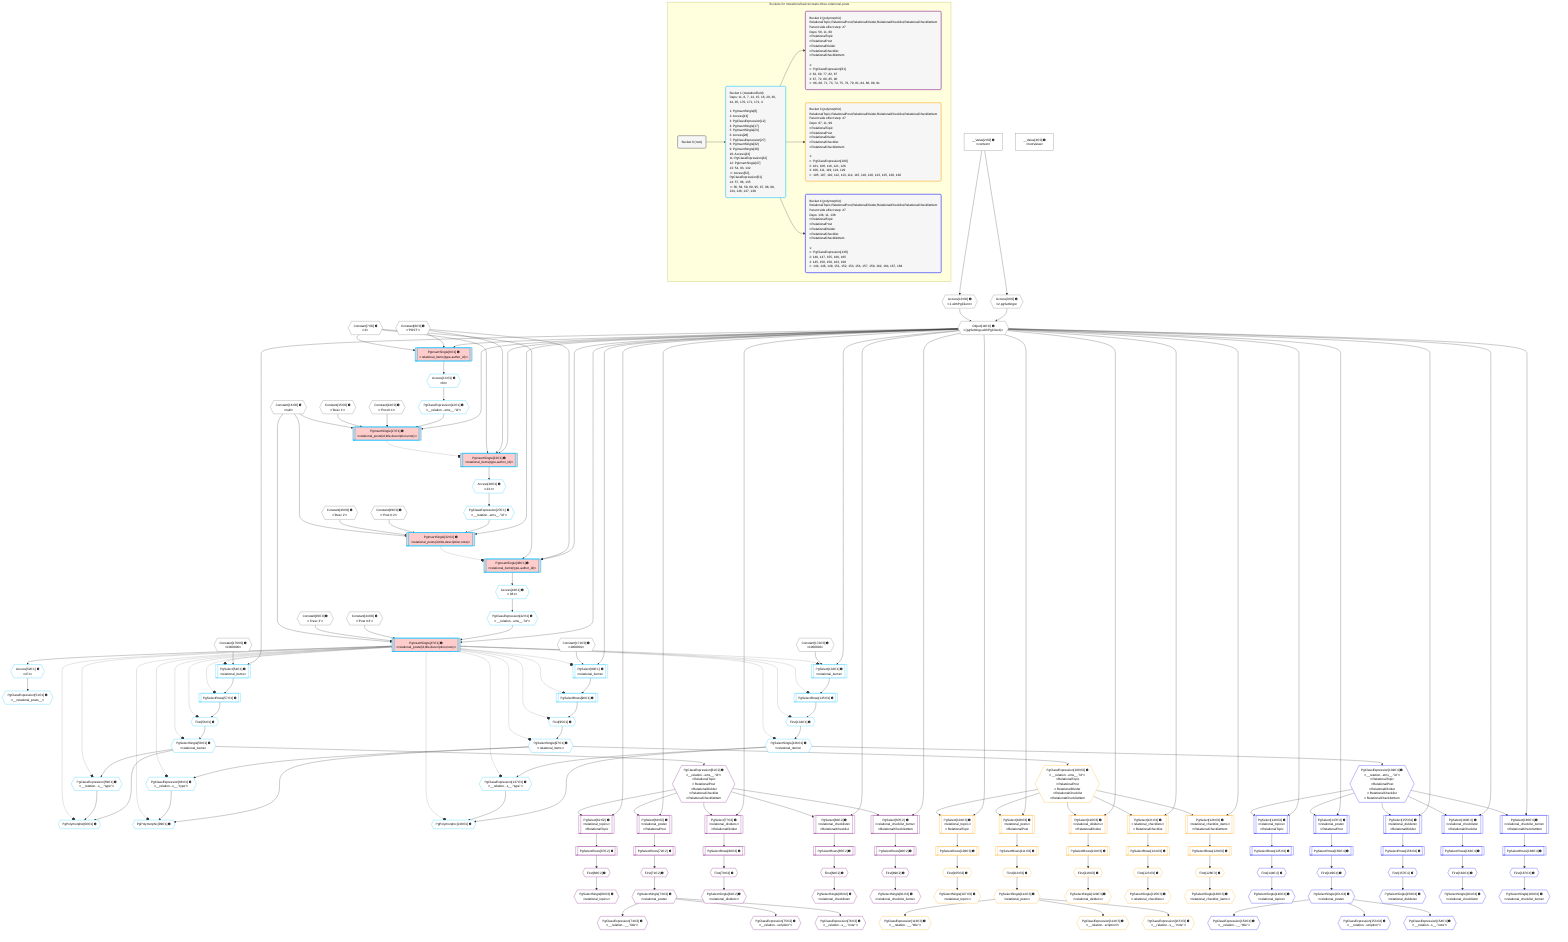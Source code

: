 %%{init: {'themeVariables': { 'fontSize': '12px'}}}%%
graph TD
    classDef path fill:#eee,stroke:#000,color:#000
    classDef plan fill:#fff,stroke-width:1px,color:#000
    classDef itemplan fill:#fff,stroke-width:2px,color:#000
    classDef unbatchedplan fill:#dff,stroke-width:1px,color:#000
    classDef sideeffectplan fill:#fcc,stroke-width:2px,color:#000
    classDef bucket fill:#f6f6f6,color:#000,stroke-width:2px,text-align:left


    %% plan dependencies
    Object11{{"Object[11∈0] ➊<br />ᐸ{pgSettings,withPgClient}ᐳ"}}:::plan
    Access9{{"Access[9∈0] ➊<br />ᐸ2.pgSettingsᐳ"}}:::plan
    Access10{{"Access[10∈0] ➊<br />ᐸ2.withPgClientᐳ"}}:::plan
    Access9 & Access10 --> Object11
    __Value2["__Value[2∈0] ➊<br />ᐸcontextᐳ"]:::plan
    __Value2 --> Access9
    __Value2 --> Access10
    __Value4["__Value[4∈0] ➊<br />ᐸrootValueᐳ"]:::plan
    Constant6{{"Constant[6∈0] ➊<br />ᐸ'POST'ᐳ"}}:::plan
    Constant7{{"Constant[7∈0] ➊<br />ᐸ2ᐳ"}}:::plan
    Constant14{{"Constant[14∈0] ➊<br />ᐸ'Post ꖛ1'ᐳ"}}:::plan
    Constant15{{"Constant[15∈0] ➊<br />ᐸ'Desc 1'ᐳ"}}:::plan
    Constant16{{"Constant[16∈0] ➊<br />ᐸnullᐳ"}}:::plan
    Constant29{{"Constant[29∈0] ➊<br />ᐸ'Post ꖛ2'ᐳ"}}:::plan
    Constant30{{"Constant[30∈0] ➊<br />ᐸ'Desc 2'ᐳ"}}:::plan
    Constant44{{"Constant[44∈0] ➊<br />ᐸ'Post ꖛ3'ᐳ"}}:::plan
    Constant45{{"Constant[45∈0] ➊<br />ᐸ'Desc 3'ᐳ"}}:::plan
    Constant170{{"Constant[170∈0] ➊<br />ᐸ1000000ᐳ"}}:::plan
    Constant171{{"Constant[171∈0] ➊<br />ᐸ1000001ᐳ"}}:::plan
    Constant172{{"Constant[172∈0] ➊<br />ᐸ1000002ᐳ"}}:::plan
    PgInsertSingle17[["PgInsertSingle[17∈1] ➊<br />ᐸrelational_posts(id,title,description,note)ᐳ"]]:::sideeffectplan
    PgClassExpression12{{"PgClassExpression[12∈1] ➊<br />ᐸ__relation...ems__.”id”ᐳ"}}:::plan
    Object11 & PgClassExpression12 & Constant14 & Constant15 & Constant16 --> PgInsertSingle17
    PgInsertSingle32[["PgInsertSingle[32∈1] ➊<br />ᐸrelational_posts(id,title,description,note)ᐳ"]]:::sideeffectplan
    PgClassExpression27{{"PgClassExpression[27∈1] ➊<br />ᐸ__relation...ems__.”id”ᐳ"}}:::plan
    Object11 & PgClassExpression27 & Constant29 & Constant30 & Constant16 --> PgInsertSingle32
    PgInsertSingle47[["PgInsertSingle[47∈1] ➊<br />ᐸrelational_posts(id,title,description,note)ᐳ"]]:::sideeffectplan
    PgClassExpression42{{"PgClassExpression[42∈1] ➊<br />ᐸ__relation...ems__.”id”ᐳ"}}:::plan
    Object11 & PgClassExpression42 & Constant44 & Constant45 & Constant16 --> PgInsertSingle47
    PgInsertSingle8[["PgInsertSingle[8∈1] ➊<br />ᐸrelational_items(type,author_id)ᐳ"]]:::sideeffectplan
    Object11 & Constant6 & Constant7 --> PgInsertSingle8
    PgInsertSingle23[["PgInsertSingle[23∈1] ➊<br />ᐸrelational_items(type,author_id)ᐳ"]]:::sideeffectplan
    Object11 & Constant6 & Constant7 --> PgInsertSingle23
    PgInsertSingle38[["PgInsertSingle[38∈1] ➊<br />ᐸrelational_items(type,author_id)ᐳ"]]:::sideeffectplan
    Object11 & Constant6 & Constant7 --> PgInsertSingle38
    PgSelect54[["PgSelect[54∈1] ➊<br />ᐸrelational_itemsᐳ"]]:::plan
    Object11 & Constant170 --> PgSelect54
    PgPolymorphic60{{"PgPolymorphic[60∈1] ➊"}}:::plan
    PgSelectSingle58{{"PgSelectSingle[58∈1] ➊<br />ᐸrelational_itemsᐳ"}}:::plan
    PgClassExpression59{{"PgClassExpression[59∈1] ➊<br />ᐸ__relation...s__.”type”ᐳ"}}:::plan
    PgSelectSingle58 & PgClassExpression59 --> PgPolymorphic60
    PgSelect93[["PgSelect[93∈1] ➊<br />ᐸrelational_itemsᐳ"]]:::plan
    Object11 & Constant171 --> PgSelect93
    PgPolymorphic99{{"PgPolymorphic[99∈1] ➊"}}:::plan
    PgSelectSingle97{{"PgSelectSingle[97∈1] ➊<br />ᐸrelational_itemsᐳ"}}:::plan
    PgClassExpression98{{"PgClassExpression[98∈1] ➊<br />ᐸ__relation...s__.”type”ᐳ"}}:::plan
    PgSelectSingle97 & PgClassExpression98 --> PgPolymorphic99
    PgSelect132[["PgSelect[132∈1] ➊<br />ᐸrelational_itemsᐳ"]]:::plan
    Object11 & Constant172 --> PgSelect132
    PgPolymorphic138{{"PgPolymorphic[138∈1] ➊"}}:::plan
    PgSelectSingle136{{"PgSelectSingle[136∈1] ➊<br />ᐸrelational_itemsᐳ"}}:::plan
    PgClassExpression137{{"PgClassExpression[137∈1] ➊<br />ᐸ__relation...s__.”type”ᐳ"}}:::plan
    PgSelectSingle136 & PgClassExpression137 --> PgPolymorphic138
    Access13{{"Access[13∈1] ➊<br />ᐸ8.tᐳ"}}:::plan
    Access13 --> PgClassExpression12
    PgInsertSingle8 --> Access13
    Access28{{"Access[28∈1] ➊<br />ᐸ23.tᐳ"}}:::plan
    Access28 --> PgClassExpression27
    PgInsertSingle23 --> Access28
    Access43{{"Access[43∈1] ➊<br />ᐸ38.tᐳ"}}:::plan
    Access43 --> PgClassExpression42
    PgInsertSingle38 --> Access43
    PgClassExpression51{{"PgClassExpression[51∈1] ➊<br />ᐸ__relational_posts__ᐳ"}}:::plan
    Access52{{"Access[52∈1] ➊<br />ᐸ47.tᐳ"}}:::plan
    Access52 --> PgClassExpression51
    PgInsertSingle47 --> Access52
    First56{{"First[56∈1] ➊"}}:::plan
    PgSelectRows57[["PgSelectRows[57∈1] ➊"]]:::plan
    PgSelectRows57 --> First56
    PgSelect54 --> PgSelectRows57
    First56 --> PgSelectSingle58
    PgSelectSingle58 --> PgClassExpression59
    First95{{"First[95∈1] ➊"}}:::plan
    PgSelectRows96[["PgSelectRows[96∈1] ➊"]]:::plan
    PgSelectRows96 --> First95
    PgSelect93 --> PgSelectRows96
    First95 --> PgSelectSingle97
    PgSelectSingle97 --> PgClassExpression98
    First134{{"First[134∈1] ➊"}}:::plan
    PgSelectRows135[["PgSelectRows[135∈1] ➊"]]:::plan
    PgSelectRows135 --> First134
    PgSelect132 --> PgSelectRows135
    First134 --> PgSelectSingle136
    PgSelectSingle136 --> PgClassExpression137
    PgSelect62[["PgSelect[62∈2] ➊<br />ᐸrelational_topicsᐳ<br />ᐳRelationalTopic"]]:::plan
    PgClassExpression61{{"PgClassExpression[61∈2] ➊<br />ᐸ__relation...ems__.”id”ᐳ<br />ᐳRelationalTopic<br />ᐳRelationalPost<br />ᐳRelationalDivider<br />ᐳRelationalChecklist<br />ᐳRelationalChecklistItem"}}:::plan
    Object11 & PgClassExpression61 --> PgSelect62
    PgSelect69[["PgSelect[69∈2] ➊<br />ᐸrelational_postsᐳ<br />ᐳRelationalPost"]]:::plan
    Object11 & PgClassExpression61 --> PgSelect69
    PgSelect77[["PgSelect[77∈2] ➊<br />ᐸrelational_dividersᐳ<br />ᐳRelationalDivider"]]:::plan
    Object11 & PgClassExpression61 --> PgSelect77
    PgSelect82[["PgSelect[82∈2] ➊<br />ᐸrelational_checklistsᐳ<br />ᐳRelationalChecklist"]]:::plan
    Object11 & PgClassExpression61 --> PgSelect82
    PgSelect87[["PgSelect[87∈2] ➊<br />ᐸrelational_checklist_itemsᐳ<br />ᐳRelationalChecklistItem"]]:::plan
    Object11 & PgClassExpression61 --> PgSelect87
    PgSelectSingle58 --> PgClassExpression61
    First66{{"First[66∈2] ➊"}}:::plan
    PgSelectRows67[["PgSelectRows[67∈2] ➊"]]:::plan
    PgSelectRows67 --> First66
    PgSelect62 --> PgSelectRows67
    PgSelectSingle68{{"PgSelectSingle[68∈2] ➊<br />ᐸrelational_topicsᐳ"}}:::plan
    First66 --> PgSelectSingle68
    First71{{"First[71∈2] ➊"}}:::plan
    PgSelectRows72[["PgSelectRows[72∈2] ➊"]]:::plan
    PgSelectRows72 --> First71
    PgSelect69 --> PgSelectRows72
    PgSelectSingle73{{"PgSelectSingle[73∈2] ➊<br />ᐸrelational_postsᐳ"}}:::plan
    First71 --> PgSelectSingle73
    PgClassExpression74{{"PgClassExpression[74∈2] ➊<br />ᐸ__relation...__.”title”ᐳ"}}:::plan
    PgSelectSingle73 --> PgClassExpression74
    PgClassExpression75{{"PgClassExpression[75∈2] ➊<br />ᐸ__relation...scription”ᐳ"}}:::plan
    PgSelectSingle73 --> PgClassExpression75
    PgClassExpression76{{"PgClassExpression[76∈2] ➊<br />ᐸ__relation...s__.”note”ᐳ"}}:::plan
    PgSelectSingle73 --> PgClassExpression76
    First79{{"First[79∈2] ➊"}}:::plan
    PgSelectRows80[["PgSelectRows[80∈2] ➊"]]:::plan
    PgSelectRows80 --> First79
    PgSelect77 --> PgSelectRows80
    PgSelectSingle81{{"PgSelectSingle[81∈2] ➊<br />ᐸrelational_dividersᐳ"}}:::plan
    First79 --> PgSelectSingle81
    First84{{"First[84∈2] ➊"}}:::plan
    PgSelectRows85[["PgSelectRows[85∈2] ➊"]]:::plan
    PgSelectRows85 --> First84
    PgSelect82 --> PgSelectRows85
    PgSelectSingle86{{"PgSelectSingle[86∈2] ➊<br />ᐸrelational_checklistsᐳ"}}:::plan
    First84 --> PgSelectSingle86
    First89{{"First[89∈2] ➊"}}:::plan
    PgSelectRows90[["PgSelectRows[90∈2] ➊"]]:::plan
    PgSelectRows90 --> First89
    PgSelect87 --> PgSelectRows90
    PgSelectSingle91{{"PgSelectSingle[91∈2] ➊<br />ᐸrelational_checklist_itemsᐳ"}}:::plan
    First89 --> PgSelectSingle91
    PgSelect101[["PgSelect[101∈3] ➊<br />ᐸrelational_topicsᐳ<br />ᐳRelationalTopic"]]:::plan
    PgClassExpression100{{"PgClassExpression[100∈3] ➊<br />ᐸ__relation...ems__.”id”ᐳ<br />ᐳRelationalTopic<br />ᐳRelationalPost<br />ᐳRelationalDivider<br />ᐳRelationalChecklist<br />ᐳRelationalChecklistItem"}}:::plan
    Object11 & PgClassExpression100 --> PgSelect101
    PgSelect108[["PgSelect[108∈3] ➊<br />ᐸrelational_postsᐳ<br />ᐳRelationalPost"]]:::plan
    Object11 & PgClassExpression100 --> PgSelect108
    PgSelect116[["PgSelect[116∈3] ➊<br />ᐸrelational_dividersᐳ<br />ᐳRelationalDivider"]]:::plan
    Object11 & PgClassExpression100 --> PgSelect116
    PgSelect121[["PgSelect[121∈3] ➊<br />ᐸrelational_checklistsᐳ<br />ᐳRelationalChecklist"]]:::plan
    Object11 & PgClassExpression100 --> PgSelect121
    PgSelect126[["PgSelect[126∈3] ➊<br />ᐸrelational_checklist_itemsᐳ<br />ᐳRelationalChecklistItem"]]:::plan
    Object11 & PgClassExpression100 --> PgSelect126
    PgSelectSingle97 --> PgClassExpression100
    First105{{"First[105∈3] ➊"}}:::plan
    PgSelectRows106[["PgSelectRows[106∈3] ➊"]]:::plan
    PgSelectRows106 --> First105
    PgSelect101 --> PgSelectRows106
    PgSelectSingle107{{"PgSelectSingle[107∈3] ➊<br />ᐸrelational_topicsᐳ"}}:::plan
    First105 --> PgSelectSingle107
    First110{{"First[110∈3] ➊"}}:::plan
    PgSelectRows111[["PgSelectRows[111∈3] ➊"]]:::plan
    PgSelectRows111 --> First110
    PgSelect108 --> PgSelectRows111
    PgSelectSingle112{{"PgSelectSingle[112∈3] ➊<br />ᐸrelational_postsᐳ"}}:::plan
    First110 --> PgSelectSingle112
    PgClassExpression113{{"PgClassExpression[113∈3] ➊<br />ᐸ__relation...__.”title”ᐳ"}}:::plan
    PgSelectSingle112 --> PgClassExpression113
    PgClassExpression114{{"PgClassExpression[114∈3] ➊<br />ᐸ__relation...scription”ᐳ"}}:::plan
    PgSelectSingle112 --> PgClassExpression114
    PgClassExpression115{{"PgClassExpression[115∈3] ➊<br />ᐸ__relation...s__.”note”ᐳ"}}:::plan
    PgSelectSingle112 --> PgClassExpression115
    First118{{"First[118∈3] ➊"}}:::plan
    PgSelectRows119[["PgSelectRows[119∈3] ➊"]]:::plan
    PgSelectRows119 --> First118
    PgSelect116 --> PgSelectRows119
    PgSelectSingle120{{"PgSelectSingle[120∈3] ➊<br />ᐸrelational_dividersᐳ"}}:::plan
    First118 --> PgSelectSingle120
    First123{{"First[123∈3] ➊"}}:::plan
    PgSelectRows124[["PgSelectRows[124∈3] ➊"]]:::plan
    PgSelectRows124 --> First123
    PgSelect121 --> PgSelectRows124
    PgSelectSingle125{{"PgSelectSingle[125∈3] ➊<br />ᐸrelational_checklistsᐳ"}}:::plan
    First123 --> PgSelectSingle125
    First128{{"First[128∈3] ➊"}}:::plan
    PgSelectRows129[["PgSelectRows[129∈3] ➊"]]:::plan
    PgSelectRows129 --> First128
    PgSelect126 --> PgSelectRows129
    PgSelectSingle130{{"PgSelectSingle[130∈3] ➊<br />ᐸrelational_checklist_itemsᐳ"}}:::plan
    First128 --> PgSelectSingle130
    PgSelect140[["PgSelect[140∈4] ➊<br />ᐸrelational_topicsᐳ<br />ᐳRelationalTopic"]]:::plan
    PgClassExpression139{{"PgClassExpression[139∈4] ➊<br />ᐸ__relation...ems__.”id”ᐳ<br />ᐳRelationalTopic<br />ᐳRelationalPost<br />ᐳRelationalDivider<br />ᐳRelationalChecklist<br />ᐳRelationalChecklistItem"}}:::plan
    Object11 & PgClassExpression139 --> PgSelect140
    PgSelect147[["PgSelect[147∈4] ➊<br />ᐸrelational_postsᐳ<br />ᐳRelationalPost"]]:::plan
    Object11 & PgClassExpression139 --> PgSelect147
    PgSelect155[["PgSelect[155∈4] ➊<br />ᐸrelational_dividersᐳ<br />ᐳRelationalDivider"]]:::plan
    Object11 & PgClassExpression139 --> PgSelect155
    PgSelect160[["PgSelect[160∈4] ➊<br />ᐸrelational_checklistsᐳ<br />ᐳRelationalChecklist"]]:::plan
    Object11 & PgClassExpression139 --> PgSelect160
    PgSelect165[["PgSelect[165∈4] ➊<br />ᐸrelational_checklist_itemsᐳ<br />ᐳRelationalChecklistItem"]]:::plan
    Object11 & PgClassExpression139 --> PgSelect165
    PgSelectSingle136 --> PgClassExpression139
    First144{{"First[144∈4] ➊"}}:::plan
    PgSelectRows145[["PgSelectRows[145∈4] ➊"]]:::plan
    PgSelectRows145 --> First144
    PgSelect140 --> PgSelectRows145
    PgSelectSingle146{{"PgSelectSingle[146∈4] ➊<br />ᐸrelational_topicsᐳ"}}:::plan
    First144 --> PgSelectSingle146
    First149{{"First[149∈4] ➊"}}:::plan
    PgSelectRows150[["PgSelectRows[150∈4] ➊"]]:::plan
    PgSelectRows150 --> First149
    PgSelect147 --> PgSelectRows150
    PgSelectSingle151{{"PgSelectSingle[151∈4] ➊<br />ᐸrelational_postsᐳ"}}:::plan
    First149 --> PgSelectSingle151
    PgClassExpression152{{"PgClassExpression[152∈4] ➊<br />ᐸ__relation...__.”title”ᐳ"}}:::plan
    PgSelectSingle151 --> PgClassExpression152
    PgClassExpression153{{"PgClassExpression[153∈4] ➊<br />ᐸ__relation...scription”ᐳ"}}:::plan
    PgSelectSingle151 --> PgClassExpression153
    PgClassExpression154{{"PgClassExpression[154∈4] ➊<br />ᐸ__relation...s__.”note”ᐳ"}}:::plan
    PgSelectSingle151 --> PgClassExpression154
    First157{{"First[157∈4] ➊"}}:::plan
    PgSelectRows158[["PgSelectRows[158∈4] ➊"]]:::plan
    PgSelectRows158 --> First157
    PgSelect155 --> PgSelectRows158
    PgSelectSingle159{{"PgSelectSingle[159∈4] ➊<br />ᐸrelational_dividersᐳ"}}:::plan
    First157 --> PgSelectSingle159
    First162{{"First[162∈4] ➊"}}:::plan
    PgSelectRows163[["PgSelectRows[163∈4] ➊"]]:::plan
    PgSelectRows163 --> First162
    PgSelect160 --> PgSelectRows163
    PgSelectSingle164{{"PgSelectSingle[164∈4] ➊<br />ᐸrelational_checklistsᐳ"}}:::plan
    First162 --> PgSelectSingle164
    First167{{"First[167∈4] ➊"}}:::plan
    PgSelectRows168[["PgSelectRows[168∈4] ➊"]]:::plan
    PgSelectRows168 --> First167
    PgSelect165 --> PgSelectRows168
    PgSelectSingle169{{"PgSelectSingle[169∈4] ➊<br />ᐸrelational_checklist_itemsᐳ"}}:::plan
    First167 --> PgSelectSingle169

    %% define steps

    %% implicit side effects
    PgInsertSingle17 -.-o PgInsertSingle23
    PgInsertSingle32 -.-o PgInsertSingle38
    PgInsertSingle47 -.-o PgSelect54
    PgInsertSingle47 -.-o PgPolymorphic60
    PgInsertSingle47 -.-o PgSelect93
    PgInsertSingle47 -.-o PgPolymorphic99
    PgInsertSingle47 -.-o PgSelect132
    PgInsertSingle47 -.-o PgPolymorphic138
    PgInsertSingle47 -.-o First56
    PgInsertSingle47 -.-o PgSelectRows57
    PgInsertSingle47 -.-o PgSelectSingle58
    PgInsertSingle47 -.-o PgClassExpression59
    PgInsertSingle47 -.-o First95
    PgInsertSingle47 -.-o PgSelectRows96
    PgInsertSingle47 -.-o PgSelectSingle97
    PgInsertSingle47 -.-o PgClassExpression98
    PgInsertSingle47 -.-o First134
    PgInsertSingle47 -.-o PgSelectRows135
    PgInsertSingle47 -.-o PgSelectSingle136
    PgInsertSingle47 -.-o PgClassExpression137

    subgraph "Buckets for mutations/basics/create-three-relational-posts"
    Bucket0("Bucket 0 (root)"):::bucket
    classDef bucket0 stroke:#696969
    class Bucket0,__Value2,__Value4,Constant6,Constant7,Access9,Access10,Object11,Constant14,Constant15,Constant16,Constant29,Constant30,Constant44,Constant45,Constant170,Constant171,Constant172 bucket0
    Bucket1("Bucket 1 (mutationField)<br />Deps: 11, 6, 7, 14, 15, 16, 29, 30, 44, 45, 170, 171, 172, 4<br /><br />1: PgInsertSingle[8]<br />2: Access[13]<br />3: PgClassExpression[12]<br />4: PgInsertSingle[17]<br />5: PgInsertSingle[23]<br />6: Access[28]<br />7: PgClassExpression[27]<br />8: PgInsertSingle[32]<br />9: PgInsertSingle[38]<br />10: Access[43]<br />11: PgClassExpression[42]<br />12: PgInsertSingle[47]<br />13: 54, 93, 132<br />ᐳ: Access[52], PgClassExpression[51]<br />14: 57, 96, 135<br />ᐳ: 56, 58, 59, 60, 95, 97, 98, 99, 134, 136, 137, 138"):::bucket
    classDef bucket1 stroke:#00bfff
    class Bucket1,PgInsertSingle8,PgClassExpression12,Access13,PgInsertSingle17,PgInsertSingle23,PgClassExpression27,Access28,PgInsertSingle32,PgInsertSingle38,PgClassExpression42,Access43,PgInsertSingle47,PgClassExpression51,Access52,PgSelect54,First56,PgSelectRows57,PgSelectSingle58,PgClassExpression59,PgPolymorphic60,PgSelect93,First95,PgSelectRows96,PgSelectSingle97,PgClassExpression98,PgPolymorphic99,PgSelect132,First134,PgSelectRows135,PgSelectSingle136,PgClassExpression137,PgPolymorphic138 bucket1
    Bucket2("Bucket 2 (polymorphic)<br />RelationalTopic,RelationalPost,RelationalDivider,RelationalChecklist,RelationalChecklistItem<br />Parent side effect step: 47<br />Deps: 58, 11, 60<br />ᐳRelationalTopic<br />ᐳRelationalPost<br />ᐳRelationalDivider<br />ᐳRelationalChecklist<br />ᐳRelationalChecklistItem<br /><br />1: <br />ᐳ: PgClassExpression[61]<br />2: 62, 69, 77, 82, 87<br />3: 67, 72, 80, 85, 90<br />ᐳ: 66, 68, 71, 73, 74, 75, 76, 79, 81, 84, 86, 89, 91"):::bucket
    classDef bucket2 stroke:#7f007f
    class Bucket2,PgClassExpression61,PgSelect62,First66,PgSelectRows67,PgSelectSingle68,PgSelect69,First71,PgSelectRows72,PgSelectSingle73,PgClassExpression74,PgClassExpression75,PgClassExpression76,PgSelect77,First79,PgSelectRows80,PgSelectSingle81,PgSelect82,First84,PgSelectRows85,PgSelectSingle86,PgSelect87,First89,PgSelectRows90,PgSelectSingle91 bucket2
    Bucket3("Bucket 3 (polymorphic)<br />RelationalTopic,RelationalPost,RelationalDivider,RelationalChecklist,RelationalChecklistItem<br />Parent side effect step: 47<br />Deps: 97, 11, 99<br />ᐳRelationalTopic<br />ᐳRelationalPost<br />ᐳRelationalDivider<br />ᐳRelationalChecklist<br />ᐳRelationalChecklistItem<br /><br />1: <br />ᐳ: PgClassExpression[100]<br />2: 101, 108, 116, 121, 126<br />3: 106, 111, 119, 124, 129<br />ᐳ: 105, 107, 110, 112, 113, 114, 115, 118, 120, 123, 125, 128, 130"):::bucket
    classDef bucket3 stroke:#ffa500
    class Bucket3,PgClassExpression100,PgSelect101,First105,PgSelectRows106,PgSelectSingle107,PgSelect108,First110,PgSelectRows111,PgSelectSingle112,PgClassExpression113,PgClassExpression114,PgClassExpression115,PgSelect116,First118,PgSelectRows119,PgSelectSingle120,PgSelect121,First123,PgSelectRows124,PgSelectSingle125,PgSelect126,First128,PgSelectRows129,PgSelectSingle130 bucket3
    Bucket4("Bucket 4 (polymorphic)<br />RelationalTopic,RelationalPost,RelationalDivider,RelationalChecklist,RelationalChecklistItem<br />Parent side effect step: 47<br />Deps: 136, 11, 138<br />ᐳRelationalTopic<br />ᐳRelationalPost<br />ᐳRelationalDivider<br />ᐳRelationalChecklist<br />ᐳRelationalChecklistItem<br /><br />1: <br />ᐳ: PgClassExpression[139]<br />2: 140, 147, 155, 160, 165<br />3: 145, 150, 158, 163, 168<br />ᐳ: 144, 146, 149, 151, 152, 153, 154, 157, 159, 162, 164, 167, 169"):::bucket
    classDef bucket4 stroke:#0000ff
    class Bucket4,PgClassExpression139,PgSelect140,First144,PgSelectRows145,PgSelectSingle146,PgSelect147,First149,PgSelectRows150,PgSelectSingle151,PgClassExpression152,PgClassExpression153,PgClassExpression154,PgSelect155,First157,PgSelectRows158,PgSelectSingle159,PgSelect160,First162,PgSelectRows163,PgSelectSingle164,PgSelect165,First167,PgSelectRows168,PgSelectSingle169 bucket4
    Bucket0 --> Bucket1
    Bucket1 --> Bucket2 & Bucket3 & Bucket4
    end